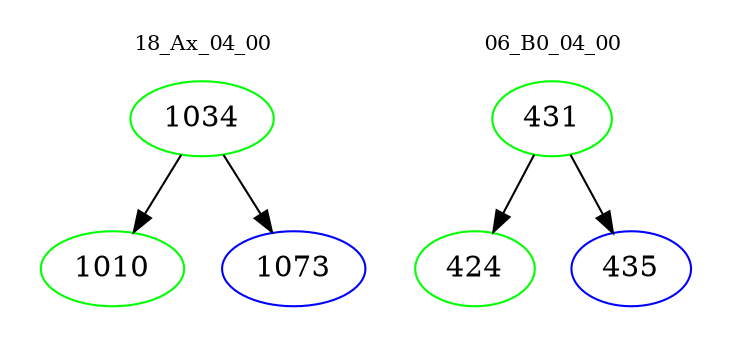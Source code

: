 digraph{
subgraph cluster_0 {
color = white
label = "18_Ax_04_00";
fontsize=10;
T0_1034 [label="1034", color="green"]
T0_1034 -> T0_1010 [color="black"]
T0_1010 [label="1010", color="green"]
T0_1034 -> T0_1073 [color="black"]
T0_1073 [label="1073", color="blue"]
}
subgraph cluster_1 {
color = white
label = "06_B0_04_00";
fontsize=10;
T1_431 [label="431", color="green"]
T1_431 -> T1_424 [color="black"]
T1_424 [label="424", color="green"]
T1_431 -> T1_435 [color="black"]
T1_435 [label="435", color="blue"]
}
}
